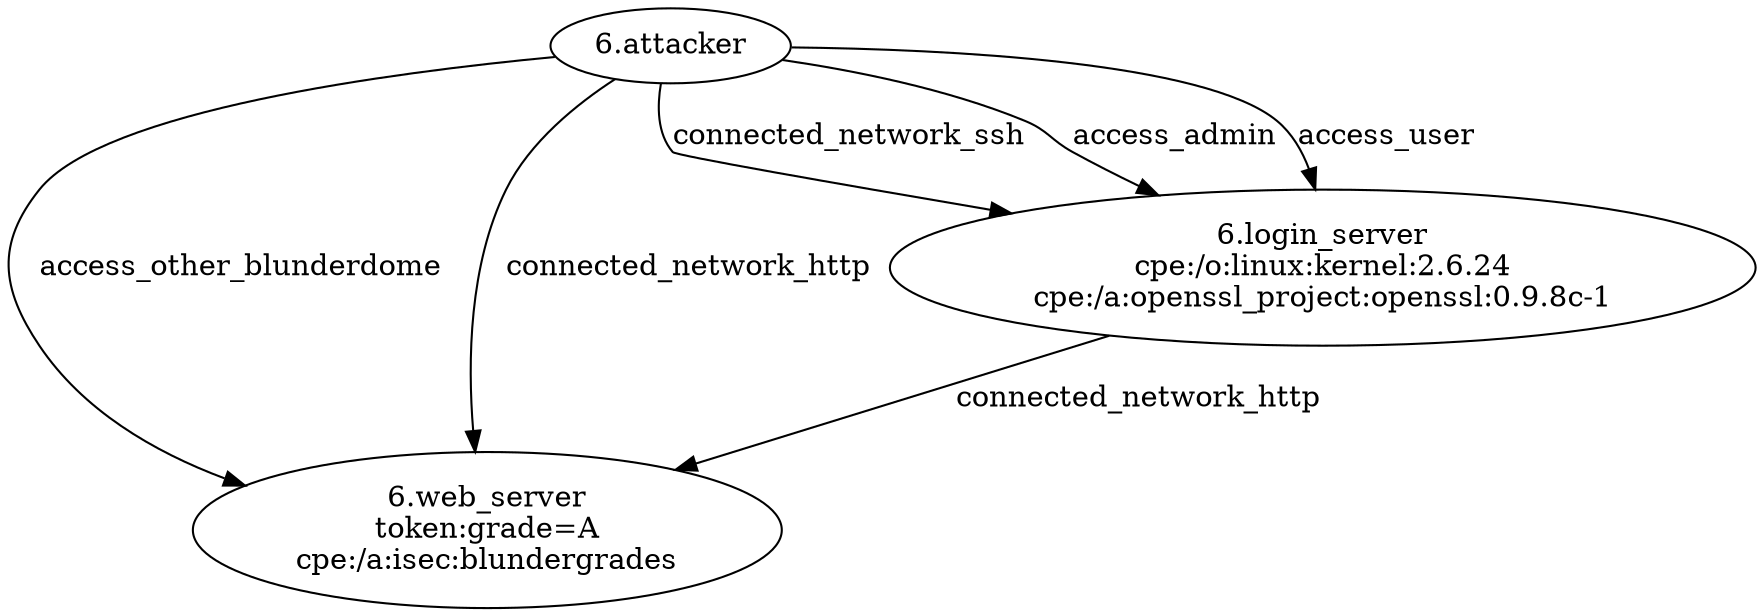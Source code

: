 digraph G {
attacker [label="6.attacker"];
web_server [label="6.web_server\ntoken:grade=A\ncpe:/a:isec:blundergrades"];
login_server [label="6.login_server\ncpe:/o:linux:kernel:2.6.24\ncpe:/a:openssl_project:openssl:0.9.8c-1"];
attacker -> web_server  [key=0, label=access_other_blunderdome];
attacker -> web_server  [key=1, label=connected_network_http];
attacker -> login_server  [key=0, label=connected_network_ssh];
attacker -> login_server  [key=1, label=access_admin];
attacker -> login_server  [key=2, label=access_user];
login_server -> web_server  [key=0, label=connected_network_http];
}
